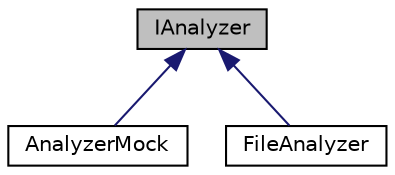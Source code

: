 digraph "IAnalyzer"
{
 // LATEX_PDF_SIZE
  edge [fontname="Helvetica",fontsize="10",labelfontname="Helvetica",labelfontsize="10"];
  node [fontname="Helvetica",fontsize="10",shape=record];
  Node1 [label="IAnalyzer",height=0.2,width=0.4,color="black", fillcolor="grey75", style="filled", fontcolor="black",tooltip=" "];
  Node1 -> Node2 [dir="back",color="midnightblue",fontsize="10",style="solid",fontname="Helvetica"];
  Node2 [label="AnalyzerMock",height=0.2,width=0.4,color="black", fillcolor="white", style="filled",URL="$struct_analyzer_mock.html",tooltip=" "];
  Node1 -> Node3 [dir="back",color="midnightblue",fontsize="10",style="solid",fontname="Helvetica"];
  Node3 [label="FileAnalyzer",height=0.2,width=0.4,color="black", fillcolor="white", style="filled",URL="$class_file_analyzer.html",tooltip=" "];
}
